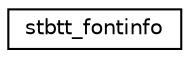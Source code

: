 digraph "Graphical Class Hierarchy"
{
  edge [fontname="Helvetica",fontsize="10",labelfontname="Helvetica",labelfontsize="10"];
  node [fontname="Helvetica",fontsize="10",shape=record];
  rankdir="LR";
  Node0 [label="stbtt_fontinfo",height=0.2,width=0.4,color="black", fillcolor="white", style="filled",URL="$d1/d3f/structstbtt__fontinfo.html"];
}

